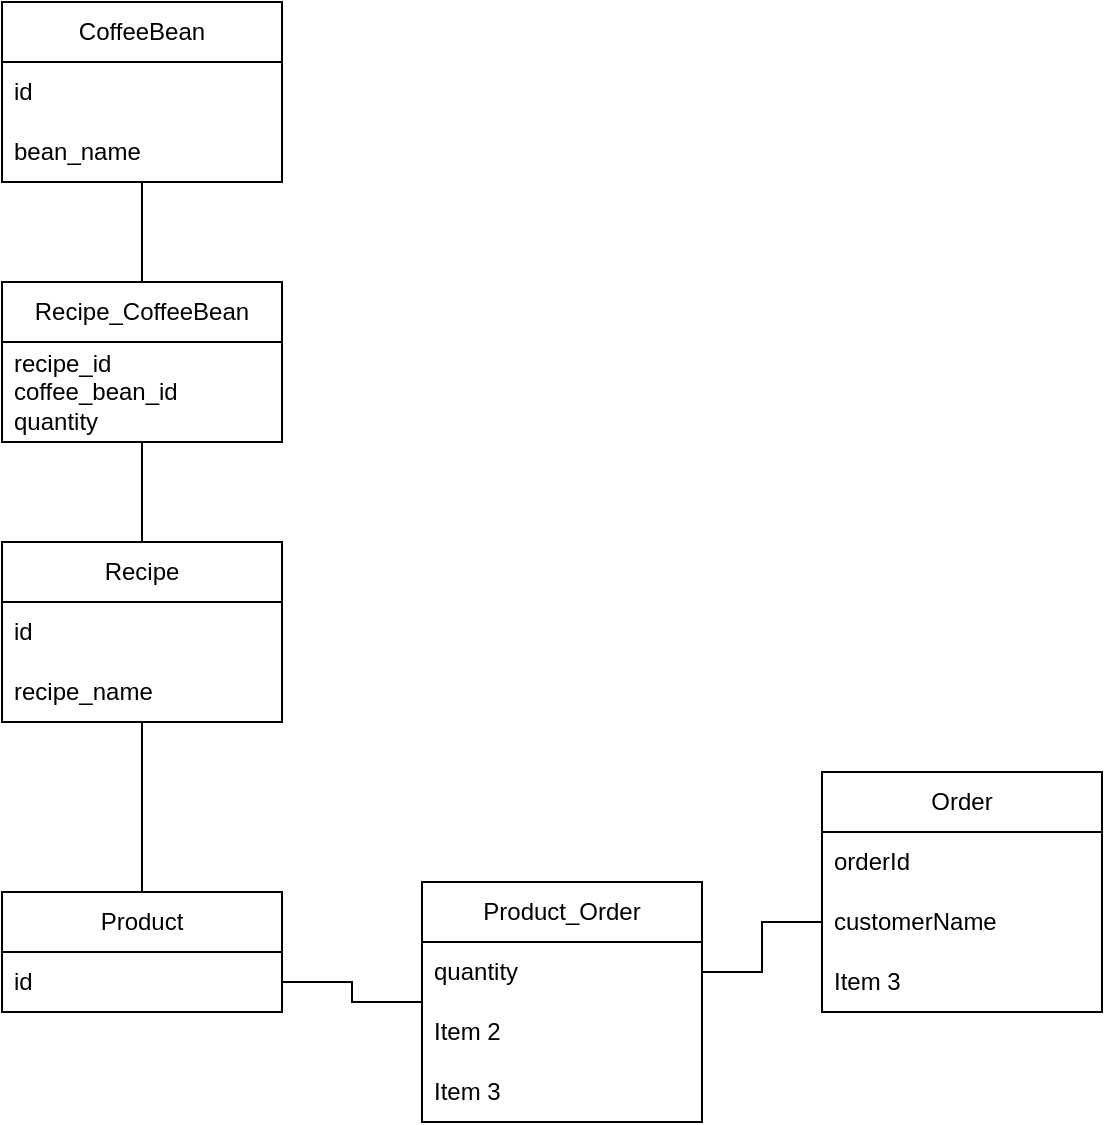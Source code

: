 <mxfile version="22.0.2" type="device">
  <diagram name="Page-1" id="zSVR-lBaBwxH3zjgxoWm">
    <mxGraphModel dx="1060" dy="602" grid="1" gridSize="10" guides="1" tooltips="1" connect="1" arrows="1" fold="1" page="1" pageScale="1" pageWidth="827" pageHeight="1169" math="0" shadow="0">
      <root>
        <mxCell id="0" />
        <mxCell id="1" parent="0" />
        <mxCell id="NT7jZynJM0WQ-9mB-qKn-28" style="edgeStyle=orthogonalEdgeStyle;rounded=0;orthogonalLoop=1;jettySize=auto;html=1;entryX=0.5;entryY=0;entryDx=0;entryDy=0;endArrow=none;endFill=0;" edge="1" parent="1" source="NT7jZynJM0WQ-9mB-qKn-2" target="NT7jZynJM0WQ-9mB-qKn-23">
          <mxGeometry relative="1" as="geometry" />
        </mxCell>
        <mxCell id="NT7jZynJM0WQ-9mB-qKn-2" value="Recipe" style="swimlane;fontStyle=0;childLayout=stackLayout;horizontal=1;startSize=30;horizontalStack=0;resizeParent=1;resizeParentMax=0;resizeLast=0;collapsible=1;marginBottom=0;whiteSpace=wrap;html=1;" vertex="1" parent="1">
          <mxGeometry x="240" y="290" width="140" height="90" as="geometry" />
        </mxCell>
        <mxCell id="NT7jZynJM0WQ-9mB-qKn-3" value="id" style="text;strokeColor=none;fillColor=none;align=left;verticalAlign=middle;spacingLeft=4;spacingRight=4;overflow=hidden;points=[[0,0.5],[1,0.5]];portConstraint=eastwest;rotatable=0;whiteSpace=wrap;html=1;" vertex="1" parent="NT7jZynJM0WQ-9mB-qKn-2">
          <mxGeometry y="30" width="140" height="30" as="geometry" />
        </mxCell>
        <mxCell id="NT7jZynJM0WQ-9mB-qKn-4" value="recipe_name" style="text;strokeColor=none;fillColor=none;align=left;verticalAlign=middle;spacingLeft=4;spacingRight=4;overflow=hidden;points=[[0,0.5],[1,0.5]];portConstraint=eastwest;rotatable=0;whiteSpace=wrap;html=1;" vertex="1" parent="NT7jZynJM0WQ-9mB-qKn-2">
          <mxGeometry y="60" width="140" height="30" as="geometry" />
        </mxCell>
        <mxCell id="NT7jZynJM0WQ-9mB-qKn-20" style="edgeStyle=orthogonalEdgeStyle;rounded=0;orthogonalLoop=1;jettySize=auto;html=1;entryX=0.5;entryY=0;entryDx=0;entryDy=0;endArrow=none;endFill=0;" edge="1" parent="1" source="NT7jZynJM0WQ-9mB-qKn-10" target="NT7jZynJM0WQ-9mB-qKn-14">
          <mxGeometry relative="1" as="geometry" />
        </mxCell>
        <mxCell id="NT7jZynJM0WQ-9mB-qKn-10" value="CoffeeBean" style="swimlane;fontStyle=0;childLayout=stackLayout;horizontal=1;startSize=30;horizontalStack=0;resizeParent=1;resizeParentMax=0;resizeLast=0;collapsible=1;marginBottom=0;whiteSpace=wrap;html=1;" vertex="1" parent="1">
          <mxGeometry x="240" y="20" width="140" height="90" as="geometry" />
        </mxCell>
        <mxCell id="NT7jZynJM0WQ-9mB-qKn-11" value="id" style="text;strokeColor=none;fillColor=none;align=left;verticalAlign=middle;spacingLeft=4;spacingRight=4;overflow=hidden;points=[[0,0.5],[1,0.5]];portConstraint=eastwest;rotatable=0;whiteSpace=wrap;html=1;" vertex="1" parent="NT7jZynJM0WQ-9mB-qKn-10">
          <mxGeometry y="30" width="140" height="30" as="geometry" />
        </mxCell>
        <mxCell id="NT7jZynJM0WQ-9mB-qKn-12" value="bean_name" style="text;strokeColor=none;fillColor=none;align=left;verticalAlign=middle;spacingLeft=4;spacingRight=4;overflow=hidden;points=[[0,0.5],[1,0.5]];portConstraint=eastwest;rotatable=0;whiteSpace=wrap;html=1;" vertex="1" parent="NT7jZynJM0WQ-9mB-qKn-10">
          <mxGeometry y="60" width="140" height="30" as="geometry" />
        </mxCell>
        <mxCell id="NT7jZynJM0WQ-9mB-qKn-22" style="edgeStyle=orthogonalEdgeStyle;rounded=0;orthogonalLoop=1;jettySize=auto;html=1;entryX=0.5;entryY=0;entryDx=0;entryDy=0;endArrow=none;endFill=0;" edge="1" parent="1" source="NT7jZynJM0WQ-9mB-qKn-14" target="NT7jZynJM0WQ-9mB-qKn-2">
          <mxGeometry relative="1" as="geometry" />
        </mxCell>
        <mxCell id="NT7jZynJM0WQ-9mB-qKn-14" value="Recipe_CoffeeBean" style="swimlane;fontStyle=0;childLayout=stackLayout;horizontal=1;startSize=30;horizontalStack=0;resizeParent=1;resizeParentMax=0;resizeLast=0;collapsible=1;marginBottom=0;whiteSpace=wrap;html=1;" vertex="1" parent="1">
          <mxGeometry x="240" y="160" width="140" height="80" as="geometry" />
        </mxCell>
        <mxCell id="NT7jZynJM0WQ-9mB-qKn-15" value="recipe_id&lt;br&gt;coffee_bean_id&lt;br&gt;quantity" style="text;strokeColor=none;fillColor=none;align=left;verticalAlign=middle;spacingLeft=4;spacingRight=4;overflow=hidden;points=[[0,0.5],[1,0.5]];portConstraint=eastwest;rotatable=0;whiteSpace=wrap;html=1;" vertex="1" parent="NT7jZynJM0WQ-9mB-qKn-14">
          <mxGeometry y="30" width="140" height="50" as="geometry" />
        </mxCell>
        <mxCell id="NT7jZynJM0WQ-9mB-qKn-23" value="Product" style="swimlane;fontStyle=0;childLayout=stackLayout;horizontal=1;startSize=30;horizontalStack=0;resizeParent=1;resizeParentMax=0;resizeLast=0;collapsible=1;marginBottom=0;whiteSpace=wrap;html=1;" vertex="1" parent="1">
          <mxGeometry x="240" y="465" width="140" height="60" as="geometry" />
        </mxCell>
        <mxCell id="NT7jZynJM0WQ-9mB-qKn-24" value="id" style="text;strokeColor=none;fillColor=none;align=left;verticalAlign=middle;spacingLeft=4;spacingRight=4;overflow=hidden;points=[[0,0.5],[1,0.5]];portConstraint=eastwest;rotatable=0;whiteSpace=wrap;html=1;" vertex="1" parent="NT7jZynJM0WQ-9mB-qKn-23">
          <mxGeometry y="30" width="140" height="30" as="geometry" />
        </mxCell>
        <mxCell id="NT7jZynJM0WQ-9mB-qKn-29" value="Order" style="swimlane;fontStyle=0;childLayout=stackLayout;horizontal=1;startSize=30;horizontalStack=0;resizeParent=1;resizeParentMax=0;resizeLast=0;collapsible=1;marginBottom=0;whiteSpace=wrap;html=1;" vertex="1" parent="1">
          <mxGeometry x="650" y="405" width="140" height="120" as="geometry" />
        </mxCell>
        <mxCell id="NT7jZynJM0WQ-9mB-qKn-30" value="orderId" style="text;strokeColor=none;fillColor=none;align=left;verticalAlign=middle;spacingLeft=4;spacingRight=4;overflow=hidden;points=[[0,0.5],[1,0.5]];portConstraint=eastwest;rotatable=0;whiteSpace=wrap;html=1;" vertex="1" parent="NT7jZynJM0WQ-9mB-qKn-29">
          <mxGeometry y="30" width="140" height="30" as="geometry" />
        </mxCell>
        <mxCell id="NT7jZynJM0WQ-9mB-qKn-31" value="customerName" style="text;strokeColor=none;fillColor=none;align=left;verticalAlign=middle;spacingLeft=4;spacingRight=4;overflow=hidden;points=[[0,0.5],[1,0.5]];portConstraint=eastwest;rotatable=0;whiteSpace=wrap;html=1;" vertex="1" parent="NT7jZynJM0WQ-9mB-qKn-29">
          <mxGeometry y="60" width="140" height="30" as="geometry" />
        </mxCell>
        <mxCell id="NT7jZynJM0WQ-9mB-qKn-32" value="Item 3" style="text;strokeColor=none;fillColor=none;align=left;verticalAlign=middle;spacingLeft=4;spacingRight=4;overflow=hidden;points=[[0,0.5],[1,0.5]];portConstraint=eastwest;rotatable=0;whiteSpace=wrap;html=1;" vertex="1" parent="NT7jZynJM0WQ-9mB-qKn-29">
          <mxGeometry y="90" width="140" height="30" as="geometry" />
        </mxCell>
        <mxCell id="NT7jZynJM0WQ-9mB-qKn-39" style="edgeStyle=orthogonalEdgeStyle;rounded=0;orthogonalLoop=1;jettySize=auto;html=1;entryX=1;entryY=0.5;entryDx=0;entryDy=0;endArrow=none;endFill=0;" edge="1" parent="1" source="NT7jZynJM0WQ-9mB-qKn-35" target="NT7jZynJM0WQ-9mB-qKn-24">
          <mxGeometry relative="1" as="geometry" />
        </mxCell>
        <mxCell id="NT7jZynJM0WQ-9mB-qKn-35" value="Product_Order" style="swimlane;fontStyle=0;childLayout=stackLayout;horizontal=1;startSize=30;horizontalStack=0;resizeParent=1;resizeParentMax=0;resizeLast=0;collapsible=1;marginBottom=0;whiteSpace=wrap;html=1;" vertex="1" parent="1">
          <mxGeometry x="450" y="460" width="140" height="120" as="geometry" />
        </mxCell>
        <mxCell id="NT7jZynJM0WQ-9mB-qKn-36" value="quantity" style="text;strokeColor=none;fillColor=none;align=left;verticalAlign=middle;spacingLeft=4;spacingRight=4;overflow=hidden;points=[[0,0.5],[1,0.5]];portConstraint=eastwest;rotatable=0;whiteSpace=wrap;html=1;" vertex="1" parent="NT7jZynJM0WQ-9mB-qKn-35">
          <mxGeometry y="30" width="140" height="30" as="geometry" />
        </mxCell>
        <mxCell id="NT7jZynJM0WQ-9mB-qKn-37" value="Item 2" style="text;strokeColor=none;fillColor=none;align=left;verticalAlign=middle;spacingLeft=4;spacingRight=4;overflow=hidden;points=[[0,0.5],[1,0.5]];portConstraint=eastwest;rotatable=0;whiteSpace=wrap;html=1;" vertex="1" parent="NT7jZynJM0WQ-9mB-qKn-35">
          <mxGeometry y="60" width="140" height="30" as="geometry" />
        </mxCell>
        <mxCell id="NT7jZynJM0WQ-9mB-qKn-38" value="Item 3" style="text;strokeColor=none;fillColor=none;align=left;verticalAlign=middle;spacingLeft=4;spacingRight=4;overflow=hidden;points=[[0,0.5],[1,0.5]];portConstraint=eastwest;rotatable=0;whiteSpace=wrap;html=1;" vertex="1" parent="NT7jZynJM0WQ-9mB-qKn-35">
          <mxGeometry y="90" width="140" height="30" as="geometry" />
        </mxCell>
        <mxCell id="NT7jZynJM0WQ-9mB-qKn-40" style="edgeStyle=orthogonalEdgeStyle;rounded=0;orthogonalLoop=1;jettySize=auto;html=1;entryX=1;entryY=0.5;entryDx=0;entryDy=0;endArrow=none;endFill=0;" edge="1" parent="1" source="NT7jZynJM0WQ-9mB-qKn-31" target="NT7jZynJM0WQ-9mB-qKn-36">
          <mxGeometry relative="1" as="geometry" />
        </mxCell>
      </root>
    </mxGraphModel>
  </diagram>
</mxfile>
